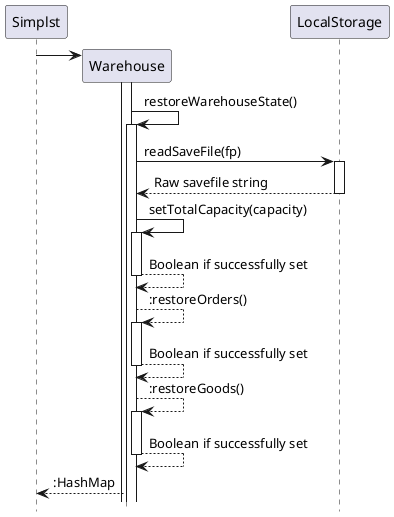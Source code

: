 @startuml
'https://plantuml.com/sequence-diagram
hide footbox
participant Simplst as S
participant Warehouse as w
participant LocalStorage as ls

create w
S -> w
activate w
w -> w ++ : restoreWarehouseState()
w -> ls ++ : readSaveFile(fp)
ls --> w -- : Raw savefile string
w -> w ++ : setTotalCapacity(capacity)
w --> w -- : Boolean if successfully set
w --> w ++ : :restoreOrders()
w --> w -- : Boolean if successfully set
w --> w ++ : :restoreGoods()
w --> w -- : Boolean if successfully set
w --> S : :HashMap
@enduml